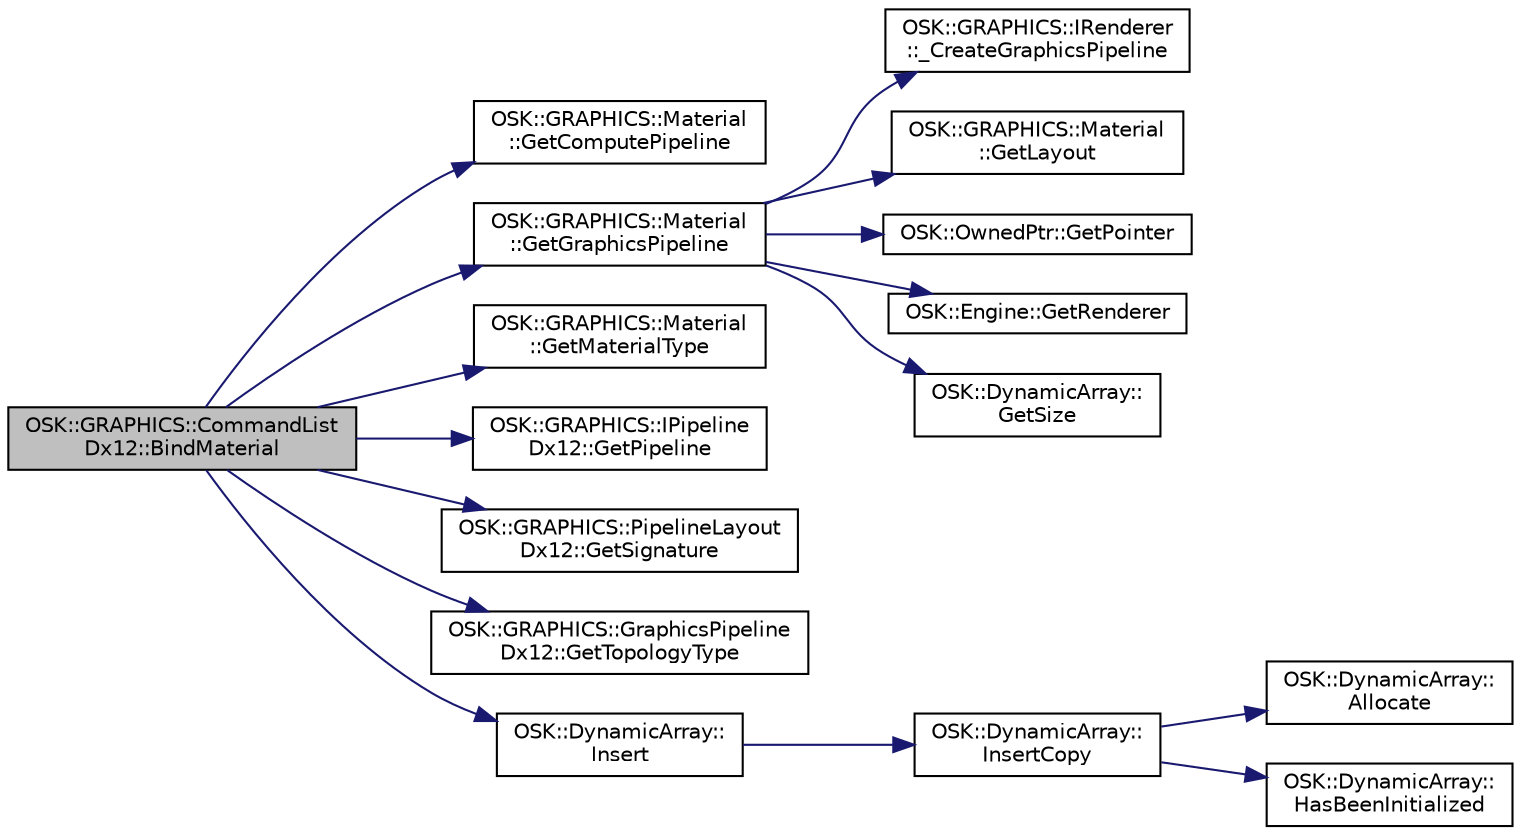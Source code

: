 digraph "OSK::GRAPHICS::CommandListDx12::BindMaterial"
{
 // LATEX_PDF_SIZE
  edge [fontname="Helvetica",fontsize="10",labelfontname="Helvetica",labelfontsize="10"];
  node [fontname="Helvetica",fontsize="10",shape=record];
  rankdir="LR";
  Node1 [label="OSK::GRAPHICS::CommandList\lDx12::BindMaterial",height=0.2,width=0.4,color="black", fillcolor="grey75", style="filled", fontcolor="black",tooltip="Establece el material que se va a usar a la hora de renderizar los próximos comandos."];
  Node1 -> Node2 [color="midnightblue",fontsize="10",style="solid"];
  Node2 [label="OSK::GRAPHICS::Material\l::GetComputePipeline",height=0.2,width=0.4,color="black", fillcolor="white", style="filled",URL="$class_o_s_k_1_1_g_r_a_p_h_i_c_s_1_1_material.html#af6fed9156170cd97b18cc42c7e60c952",tooltip=" "];
  Node1 -> Node3 [color="midnightblue",fontsize="10",style="solid"];
  Node3 [label="OSK::GRAPHICS::Material\l::GetGraphicsPipeline",height=0.2,width=0.4,color="black", fillcolor="white", style="filled",URL="$class_o_s_k_1_1_g_r_a_p_h_i_c_s_1_1_material.html#a39d6bc2358c846834fe3750122f68c67",tooltip="Obtiene el graphics pipeline con las propiedades dadas."];
  Node3 -> Node4 [color="midnightblue",fontsize="10",style="solid"];
  Node4 [label="OSK::GRAPHICS::IRenderer\l::_CreateGraphicsPipeline",height=0.2,width=0.4,color="black", fillcolor="white", style="filled",URL="$class_o_s_k_1_1_g_r_a_p_h_i_c_s_1_1_i_renderer.html#a96b60646b6f54af001815e3385f6fc30",tooltip="Crea un graphics pipeline."];
  Node3 -> Node5 [color="midnightblue",fontsize="10",style="solid"];
  Node5 [label="OSK::GRAPHICS::Material\l::GetLayout",height=0.2,width=0.4,color="black", fillcolor="white", style="filled",URL="$class_o_s_k_1_1_g_r_a_p_h_i_c_s_1_1_material.html#a29f2fe999bf8857dbbb65fb73df335ca",tooltip=" "];
  Node3 -> Node6 [color="midnightblue",fontsize="10",style="solid"];
  Node6 [label="OSK::OwnedPtr::GetPointer",height=0.2,width=0.4,color="black", fillcolor="white", style="filled",URL="$class_o_s_k_1_1_owned_ptr.html#a81dfab2299056fc9858aace55fca0042",tooltip="Devuelve el puntero nativo."];
  Node3 -> Node7 [color="midnightblue",fontsize="10",style="solid"];
  Node7 [label="OSK::Engine::GetRenderer",height=0.2,width=0.4,color="black", fillcolor="white", style="filled",URL="$class_o_s_k_1_1_engine.html#a019c5397d042224c134b7fd22c739d00",tooltip=" "];
  Node3 -> Node8 [color="midnightblue",fontsize="10",style="solid"];
  Node8 [label="OSK::DynamicArray::\lGetSize",height=0.2,width=0.4,color="black", fillcolor="white", style="filled",URL="$class_o_s_k_1_1_dynamic_array.html#a94d0cbf0543d0c976de674d31b15df90",tooltip="Devuelve el número de elementos almacenados."];
  Node1 -> Node9 [color="midnightblue",fontsize="10",style="solid"];
  Node9 [label="OSK::GRAPHICS::Material\l::GetMaterialType",height=0.2,width=0.4,color="black", fillcolor="white", style="filled",URL="$class_o_s_k_1_1_g_r_a_p_h_i_c_s_1_1_material.html#af145277bed3af0474a0e1abbd2a12fac",tooltip=" "];
  Node1 -> Node10 [color="midnightblue",fontsize="10",style="solid"];
  Node10 [label="OSK::GRAPHICS::IPipeline\lDx12::GetPipeline",height=0.2,width=0.4,color="black", fillcolor="white", style="filled",URL="$class_o_s_k_1_1_g_r_a_p_h_i_c_s_1_1_i_pipeline_dx12.html#ab27afb785ce3f3e1f0f647d9273eb2c4",tooltip="Devuelve el pipeline nativo."];
  Node1 -> Node11 [color="midnightblue",fontsize="10",style="solid"];
  Node11 [label="OSK::GRAPHICS::PipelineLayout\lDx12::GetSignature",height=0.2,width=0.4,color="black", fillcolor="white", style="filled",URL="$class_o_s_k_1_1_g_r_a_p_h_i_c_s_1_1_pipeline_layout_dx12.html#a97ab9e5afdc21c0a446f7f72bad8c1a7",tooltip=" "];
  Node1 -> Node12 [color="midnightblue",fontsize="10",style="solid"];
  Node12 [label="OSK::GRAPHICS::GraphicsPipeline\lDx12::GetTopologyType",height=0.2,width=0.4,color="black", fillcolor="white", style="filled",URL="$class_o_s_k_1_1_g_r_a_p_h_i_c_s_1_1_graphics_pipeline_dx12.html#aeb396d39dc237a97a3474ac338023f3b",tooltip="Devuelve el tipo de primitiva. Patch para teselado, triángulos en el resto de casos."];
  Node1 -> Node13 [color="midnightblue",fontsize="10",style="solid"];
  Node13 [label="OSK::DynamicArray::\lInsert",height=0.2,width=0.4,color="black", fillcolor="white", style="filled",URL="$class_o_s_k_1_1_dynamic_array.html#a2c1e7bd2efbadf8b163f67c26921ba53",tooltip="Inserta un elemento al final del array."];
  Node13 -> Node14 [color="midnightblue",fontsize="10",style="solid"];
  Node14 [label="OSK::DynamicArray::\lInsertCopy",height=0.2,width=0.4,color="black", fillcolor="white", style="filled",URL="$class_o_s_k_1_1_dynamic_array.html#a037c4e2c0414718e5fc3cc608167a261",tooltip="Inserta una copia del elemento al final del array."];
  Node14 -> Node15 [color="midnightblue",fontsize="10",style="solid"];
  Node15 [label="OSK::DynamicArray::\lAllocate",height=0.2,width=0.4,color="black", fillcolor="white", style="filled",URL="$class_o_s_k_1_1_dynamic_array.html#acf322bf27bf4bfd581079500c67171a6",tooltip="Reserva espacio para 'size' elementos. Preserva los elementos anteriores."];
  Node14 -> Node16 [color="midnightblue",fontsize="10",style="solid"];
  Node16 [label="OSK::DynamicArray::\lHasBeenInitialized",height=0.2,width=0.4,color="black", fillcolor="white", style="filled",URL="$class_o_s_k_1_1_dynamic_array.html#a24b36038b685ea5f33b2b9b279035cef",tooltip="Devuelve true si el array se ha inicializado."];
}
